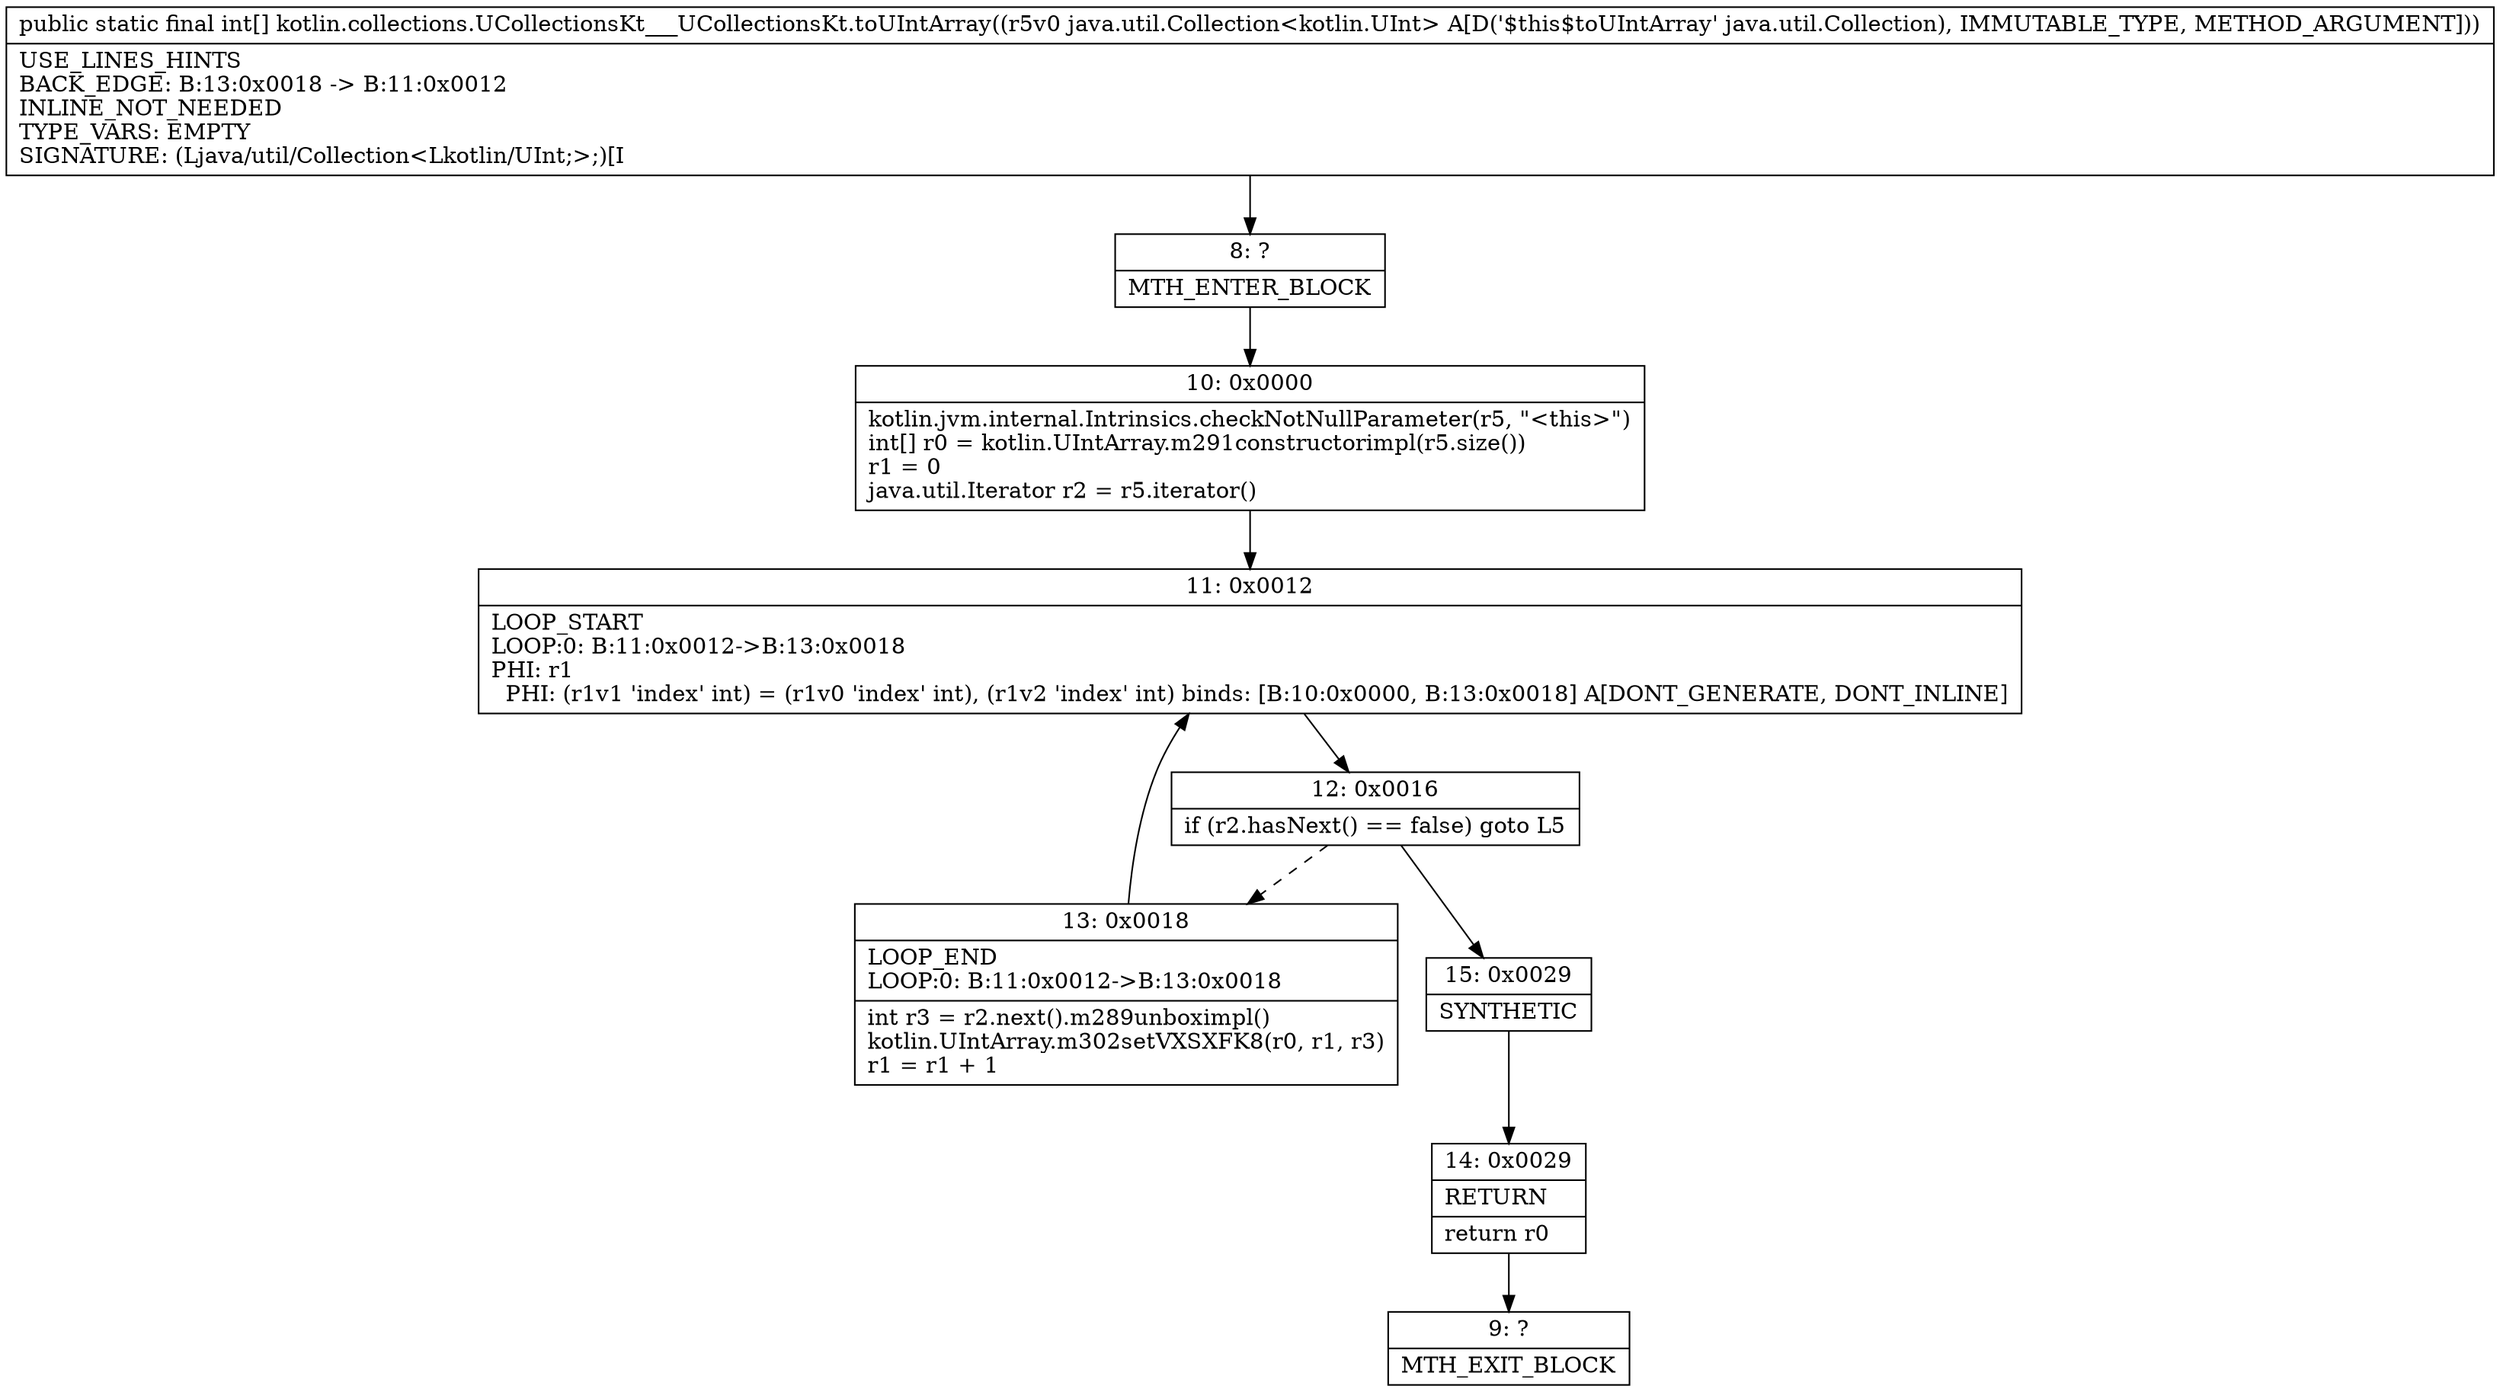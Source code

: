 digraph "CFG forkotlin.collections.UCollectionsKt___UCollectionsKt.toUIntArray(Ljava\/util\/Collection;)[I" {
Node_8 [shape=record,label="{8\:\ ?|MTH_ENTER_BLOCK\l}"];
Node_10 [shape=record,label="{10\:\ 0x0000|kotlin.jvm.internal.Intrinsics.checkNotNullParameter(r5, \"\<this\>\")\lint[] r0 = kotlin.UIntArray.m291constructorimpl(r5.size())\lr1 = 0\ljava.util.Iterator r2 = r5.iterator()\l}"];
Node_11 [shape=record,label="{11\:\ 0x0012|LOOP_START\lLOOP:0: B:11:0x0012\-\>B:13:0x0018\lPHI: r1 \l  PHI: (r1v1 'index' int) = (r1v0 'index' int), (r1v2 'index' int) binds: [B:10:0x0000, B:13:0x0018] A[DONT_GENERATE, DONT_INLINE]\l}"];
Node_12 [shape=record,label="{12\:\ 0x0016|if (r2.hasNext() == false) goto L5\l}"];
Node_13 [shape=record,label="{13\:\ 0x0018|LOOP_END\lLOOP:0: B:11:0x0012\-\>B:13:0x0018\l|int r3 = r2.next().m289unboximpl()\lkotlin.UIntArray.m302setVXSXFK8(r0, r1, r3)\lr1 = r1 + 1\l}"];
Node_15 [shape=record,label="{15\:\ 0x0029|SYNTHETIC\l}"];
Node_14 [shape=record,label="{14\:\ 0x0029|RETURN\l|return r0\l}"];
Node_9 [shape=record,label="{9\:\ ?|MTH_EXIT_BLOCK\l}"];
MethodNode[shape=record,label="{public static final int[] kotlin.collections.UCollectionsKt___UCollectionsKt.toUIntArray((r5v0 java.util.Collection\<kotlin.UInt\> A[D('$this$toUIntArray' java.util.Collection), IMMUTABLE_TYPE, METHOD_ARGUMENT]))  | USE_LINES_HINTS\lBACK_EDGE: B:13:0x0018 \-\> B:11:0x0012\lINLINE_NOT_NEEDED\lTYPE_VARS: EMPTY\lSIGNATURE: (Ljava\/util\/Collection\<Lkotlin\/UInt;\>;)[I\l}"];
MethodNode -> Node_8;Node_8 -> Node_10;
Node_10 -> Node_11;
Node_11 -> Node_12;
Node_12 -> Node_13[style=dashed];
Node_12 -> Node_15;
Node_13 -> Node_11;
Node_15 -> Node_14;
Node_14 -> Node_9;
}

